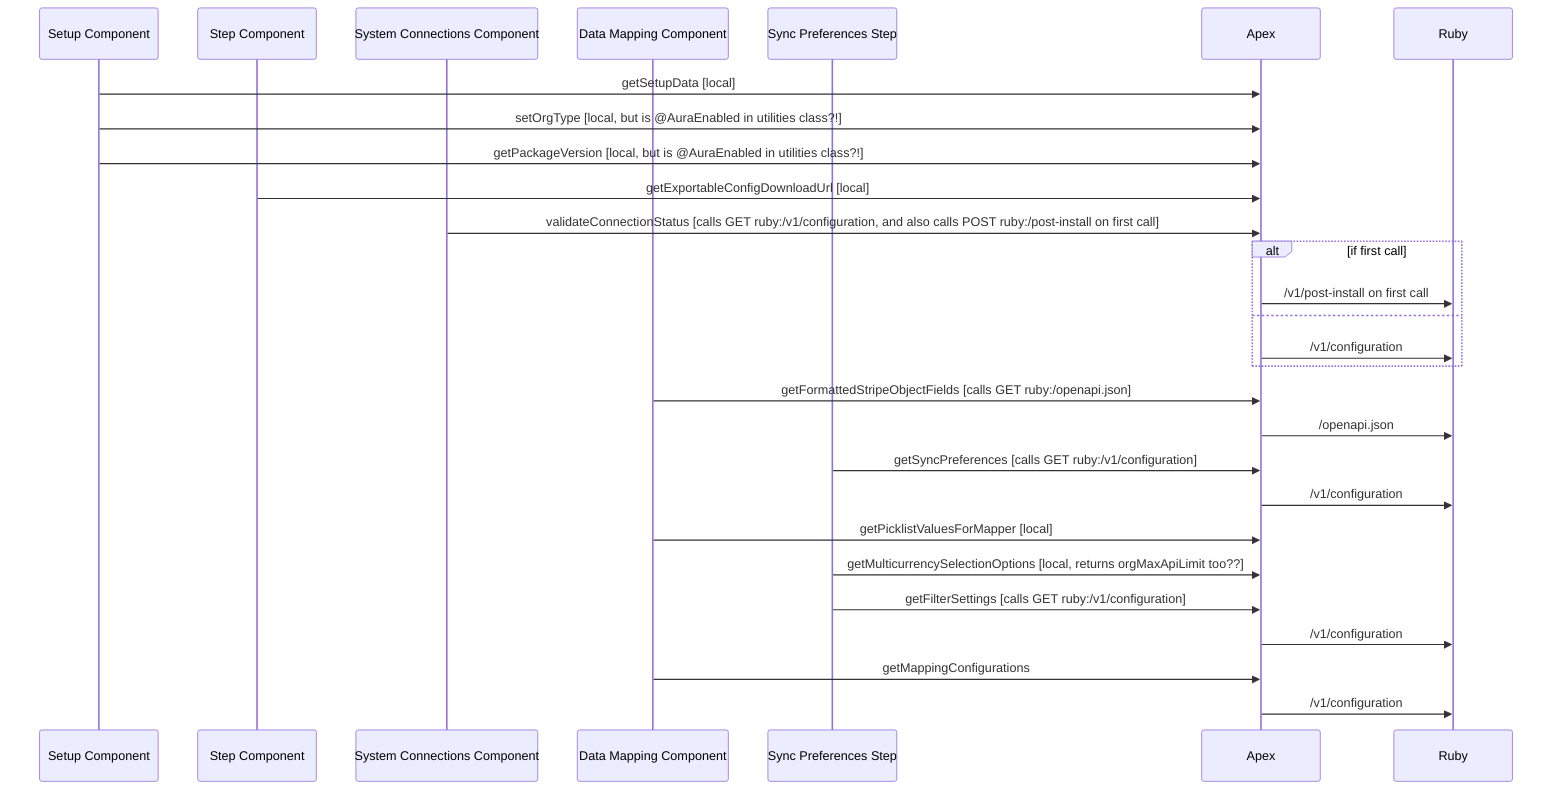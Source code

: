sequenceDiagram
    participant LWCSetup as Setup Component
    participant LWCStep as Step Component
    participant LWCSystemConnectionStep as System Connections Component
    participant LWCDataMappingStep as Data Mapping Component
    participant LWCSyncPreferencesStep as Sync Preferences Step
    participant A as Apex
    participant R as Ruby

    LWCSetup->>A: getSetupData [local]
    LWCSetup->>A: setOrgType [local, but is @AuraEnabled in utilities class?!]
    LWCSetup->>A: getPackageVersion [local, but is @AuraEnabled in utilities class?!]
    LWCStep->>A: getExportableConfigDownloadUrl [local]
    LWCSystemConnectionStep->>A: validateConnectionStatus [calls GET ruby:/v1/configuration, and also calls POST ruby:/post-install on first call]
    alt if first call
        A->>R: /v1/post-install on first call
    else
        A->>R: /v1/configuration
    end
    LWCDataMappingStep->>A: getFormattedStripeObjectFields [calls GET ruby:/openapi.json]
    A->>R: /openapi.json
    LWCSyncPreferencesStep->>A: getSyncPreferences [calls GET ruby:/v1/configuration]
    A->>R: /v1/configuration
    LWCDataMappingStep->>A: getPicklistValuesForMapper [local]
    LWCSyncPreferencesStep->>A: getMulticurrencySelectionOptions [local, returns orgMaxApiLimit too??]
    LWCSyncPreferencesStep->>A: getFilterSettings [calls GET ruby:/v1/configuration]
    A->>R: /v1/configuration
    LWCDataMappingStep->>A: getMappingConfigurations
    A->>R: /v1/configuration